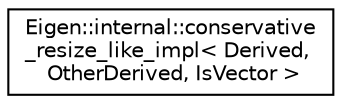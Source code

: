 digraph "Graphical Class Hierarchy"
{
  edge [fontname="Helvetica",fontsize="10",labelfontname="Helvetica",labelfontsize="10"];
  node [fontname="Helvetica",fontsize="10",shape=record];
  rankdir="LR";
  Node1 [label="Eigen::internal::conservative\l_resize_like_impl\< Derived,\l OtherDerived, IsVector \>",height=0.2,width=0.4,color="black", fillcolor="white", style="filled",URL="$struct_eigen_1_1internal_1_1conservative__resize__like__impl.html"];
}
